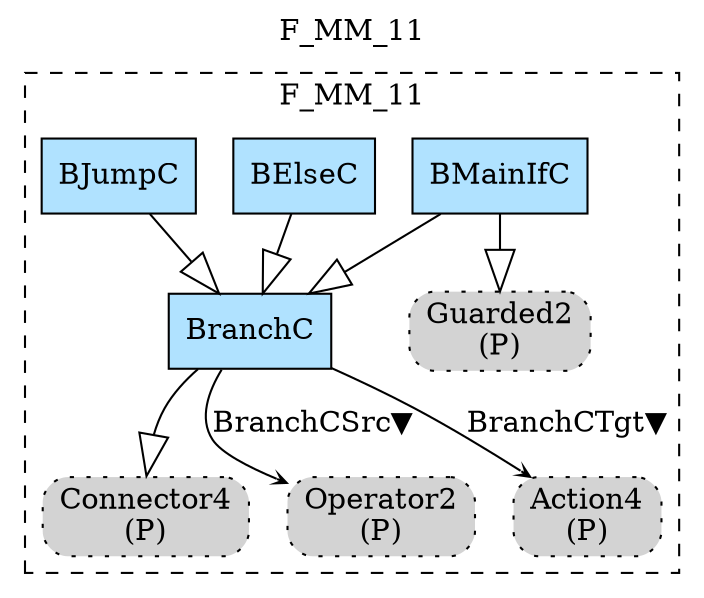 digraph {graph[label=F_MM_11,labelloc=tl,labelfontsize=12];
subgraph cluster_F_MM_11{style=dashed;label=F_MM_11;
"BMainIfC"[shape=record,fillcolor=lightskyblue1,style = filled,label="BMainIfC"];
"PGuarded2"[shape=box,fillcolor=lightgray,style ="rounded,filled,dotted",label=<Guarded2<br/>(P)>];
"BElseC"[shape=record,fillcolor=lightskyblue1,style = filled,label="BElseC"];
"BJumpC"[shape=record,fillcolor=lightskyblue1,style = filled,label="BJumpC"];
"PConnector4"[shape=box,fillcolor=lightgray,style ="rounded,filled,dotted",label=<Connector4<br/>(P)>];
"POperator2"[shape=box,fillcolor=lightgray,style ="rounded,filled,dotted",label=<Operator2<br/>(P)>];
"BranchC"[shape=record,fillcolor=lightskyblue1,style = filled,label="BranchC"];
"PAction4"[shape=box,fillcolor=lightgray,style ="rounded,filled,dotted",label=<Action4<br/>(P)>];

"BMainIfC"->"BranchC"[arrowhead=onormal,arrowsize=2.0];
"BMainIfC"->"PGuarded2"[arrowhead=onormal,arrowsize=2.0];
"BElseC"->"BranchC"[arrowhead=onormal,arrowsize=2.0];
"BJumpC"->"BranchC"[arrowhead=onormal,arrowsize=2.0];
"BranchC"->"PConnector4"[arrowhead=onormal,arrowsize=2.0];
"BranchC"->"POperator2"[label="BranchCSrc▼",arrowhead=vee,headlabel="",arrowsize=.5];
"BranchC"->"PAction4"[label="BranchCTgt▼",arrowhead=vee,headlabel="",arrowsize=.5];

}




}